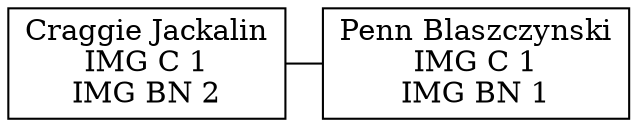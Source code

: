 digraph ClientesEnEspera {
node[shape=box]
edge[arrowhead=none]
0 [label="Craggie Jackalin\nIMG C 1\nIMG BN 2"]
1 [label="Penn Blaszczynski\nIMG C 1\nIMG BN 1"]
0->1
{rank=same; 0; 1}
rankdir=TB
}